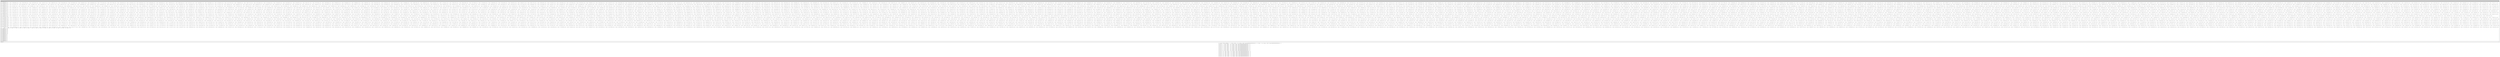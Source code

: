 digraph Mir_0_31 {
    graph [fontname="Courier, monospace"];
    node [fontname="Courier, monospace"];
    edge [fontname="Courier, monospace"];
    label=<fn table::CRC32_TABLE() -&gt; [[u32; Const { ty: usize, kind: Leaf(0x0000000000000100) }]; Const { ty: usize, kind: Leaf(0x0000000000000010) }]<br align="left"/>let mut _1: [u32; Const { ty: usize, kind: Leaf(0x0000000000000100) }];<br align="left"/>let mut _2: [u32; Const { ty: usize, kind: Leaf(0x0000000000000100) }];<br align="left"/>let mut _3: [u32; Const { ty: usize, kind: Leaf(0x0000000000000100) }];<br align="left"/>let mut _4: [u32; Const { ty: usize, kind: Leaf(0x0000000000000100) }];<br align="left"/>let mut _5: [u32; Const { ty: usize, kind: Leaf(0x0000000000000100) }];<br align="left"/>let mut _6: [u32; Const { ty: usize, kind: Leaf(0x0000000000000100) }];<br align="left"/>let mut _7: [u32; Const { ty: usize, kind: Leaf(0x0000000000000100) }];<br align="left"/>let mut _8: [u32; Const { ty: usize, kind: Leaf(0x0000000000000100) }];<br align="left"/>let mut _9: [u32; Const { ty: usize, kind: Leaf(0x0000000000000100) }];<br align="left"/>let mut _10: [u32; Const { ty: usize, kind: Leaf(0x0000000000000100) }];<br align="left"/>let mut _11: [u32; Const { ty: usize, kind: Leaf(0x0000000000000100) }];<br align="left"/>let mut _12: [u32; Const { ty: usize, kind: Leaf(0x0000000000000100) }];<br align="left"/>let mut _13: [u32; Const { ty: usize, kind: Leaf(0x0000000000000100) }];<br align="left"/>let mut _14: [u32; Const { ty: usize, kind: Leaf(0x0000000000000100) }];<br align="left"/>let mut _15: [u32; Const { ty: usize, kind: Leaf(0x0000000000000100) }];<br align="left"/>let mut _16: [u32; Const { ty: usize, kind: Leaf(0x0000000000000100) }];<br align="left"/>>;
    bb0__0_31 [shape="none", label=<<table border="0" cellborder="1" cellspacing="0"><tr><td bgcolor="gray" align="center" colspan="1">0</td></tr><tr><td align="left" balign="left">StorageLive(_1)<br/>_1 = [const 0_u32, const 1996959894_u32, const 3993919788_u32, const 2567524794_u32, const 124634137_u32, const 1886057615_u32, const 3915621685_u32, const 2657392035_u32, const 249268274_u32, const 2044508324_u32, const 3772115230_u32, const 2547177864_u32, const 162941995_u32, const 2125561021_u32, const 3887607047_u32, const 2428444049_u32, const 498536548_u32, const 1789927666_u32, const 4089016648_u32, const 2227061214_u32, const 450548861_u32, const 1843258603_u32, const 4107580753_u32, const 2211677639_u32, const 325883990_u32, const 1684777152_u32, const 4251122042_u32, const 2321926636_u32, const 335633487_u32, const 1661365465_u32, const 4195302755_u32, const 2366115317_u32, const 997073096_u32, const 1281953886_u32, const 3579855332_u32, const 2724688242_u32, const 1006888145_u32, const 1258607687_u32, const 3524101629_u32, const 2768942443_u32, const 901097722_u32, const 1119000684_u32, const 3686517206_u32, const 2898065728_u32, const 853044451_u32, const 1172266101_u32, const 3705015759_u32, const 2882616665_u32, const 651767980_u32, const 1373503546_u32, const 3369554304_u32, const 3218104598_u32, const 565507253_u32, const 1454621731_u32, const 3485111705_u32, const 3099436303_u32, const 671266974_u32, const 1594198024_u32, const 3322730930_u32, const 2970347812_u32, const 795835527_u32, const 1483230225_u32, const 3244367275_u32, const 3060149565_u32, const 1994146192_u32, const 31158534_u32, const 2563907772_u32, const 4023717930_u32, const 1907459465_u32, const 112637215_u32, const 2680153253_u32, const 3904427059_u32, const 2013776290_u32, const 251722036_u32, const 2517215374_u32, const 3775830040_u32, const 2137656763_u32, const 141376813_u32, const 2439277719_u32, const 3865271297_u32, const 1802195444_u32, const 476864866_u32, const 2238001368_u32, const 4066508878_u32, const 1812370925_u32, const 453092731_u32, const 2181625025_u32, const 4111451223_u32, const 1706088902_u32, const 314042704_u32, const 2344532202_u32, const 4240017532_u32, const 1658658271_u32, const 366619977_u32, const 2362670323_u32, const 4224994405_u32, const 1303535960_u32, const 984961486_u32, const 2747007092_u32, const 3569037538_u32, const 1256170817_u32, const 1037604311_u32, const 2765210733_u32, const 3554079995_u32, const 1131014506_u32, const 879679996_u32, const 2909243462_u32, const 3663771856_u32, const 1141124467_u32, const 855842277_u32, const 2852801631_u32, const 3708648649_u32, const 1342533948_u32, const 654459306_u32, const 3188396048_u32, const 3373015174_u32, const 1466479909_u32, const 544179635_u32, const 3110523913_u32, const 3462522015_u32, const 1591671054_u32, const 702138776_u32, const 2966460450_u32, const 3352799412_u32, const 1504918807_u32, const 783551873_u32, const 3082640443_u32, const 3233442989_u32, const 3988292384_u32, const 2596254646_u32, const 62317068_u32, const 1957810842_u32, const 3939845945_u32, const 2647816111_u32, const 81470997_u32, const 1943803523_u32, const 3814918930_u32, const 2489596804_u32, const 225274430_u32, const 2053790376_u32, const 3826175755_u32, const 2466906013_u32, const 167816743_u32, const 2097651377_u32, const 4027552580_u32, const 2265490386_u32, const 503444072_u32, const 1762050814_u32, const 4150417245_u32, const 2154129355_u32, const 426522225_u32, const 1852507879_u32, const 4275313526_u32, const 2312317920_u32, const 282753626_u32, const 1742555852_u32, const 4189708143_u32, const 2394877945_u32, const 397917763_u32, const 1622183637_u32, const 3604390888_u32, const 2714866558_u32, const 953729732_u32, const 1340076626_u32, const 3518719985_u32, const 2797360999_u32, const 1068828381_u32, const 1219638859_u32, const 3624741850_u32, const 2936675148_u32, const 906185462_u32, const 1090812512_u32, const 3747672003_u32, const 2825379669_u32, const 829329135_u32, const 1181335161_u32, const 3412177804_u32, const 3160834842_u32, const 628085408_u32, const 1382605366_u32, const 3423369109_u32, const 3138078467_u32, const 570562233_u32, const 1426400815_u32, const 3317316542_u32, const 2998733608_u32, const 733239954_u32, const 1555261956_u32, const 3268935591_u32, const 3050360625_u32, const 752459403_u32, const 1541320221_u32, const 2607071920_u32, const 3965973030_u32, const 1969922972_u32, const 40735498_u32, const 2617837225_u32, const 3943577151_u32, const 1913087877_u32, const 83908371_u32, const 2512341634_u32, const 3803740692_u32, const 2075208622_u32, const 213261112_u32, const 2463272603_u32, const 3855990285_u32, const 2094854071_u32, const 198958881_u32, const 2262029012_u32, const 4057260610_u32, const 1759359992_u32, const 534414190_u32, const 2176718541_u32, const 4139329115_u32, const 1873836001_u32, const 414664567_u32, const 2282248934_u32, const 4279200368_u32, const 1711684554_u32, const 285281116_u32, const 2405801727_u32, const 4167216745_u32, const 1634467795_u32, const 376229701_u32, const 2685067896_u32, const 3608007406_u32, const 1308918612_u32, const 956543938_u32, const 2808555105_u32, const 3495958263_u32, const 1231636301_u32, const 1047427035_u32, const 2932959818_u32, const 3654703836_u32, const 1088359270_u32, const 936918000_u32, const 2847714899_u32, const 3736837829_u32, const 1202900863_u32, const 817233897_u32, const 3183342108_u32, const 3401237130_u32, const 1404277552_u32, const 615818150_u32, const 3134207493_u32, const 3453421203_u32, const 1423857449_u32, const 601450431_u32, const 3009837614_u32, const 3294710456_u32, const 1567103746_u32, const 711928724_u32, const 3020668471_u32, const 3272380065_u32, const 1510334235_u32, const 755167117_u32]<br/>StorageLive(_2)<br/>_2 = [const 0_u32, const 421212481_u32, const 842424962_u32, const 724390851_u32, const 1684849924_u32, const 2105013317_u32, const 1448781702_u32, const 1329698503_u32, const 3369699848_u32, const 3519200073_u32, const 4210026634_u32, const 3824474571_u32, const 2897563404_u32, const 3048111693_u32, const 2659397006_u32, const 2274893007_u32, const 1254232657_u32, const 1406739216_u32, const 2029285587_u32, const 1643069842_u32, const 783210325_u32, const 934667796_u32, const 479770071_u32, const 92505238_u32, const 2182846553_u32, const 2600511768_u32, const 2955803355_u32, const 2838940570_u32, const 3866582365_u32, const 4285295644_u32, const 3561045983_u32, const 3445231262_u32, const 2508465314_u32, const 2359236067_u32, const 2813478432_u32, const 3198777185_u32, const 4058571174_u32, const 3908292839_u32, const 3286139684_u32, const 3670389349_u32, const 1566420650_u32, const 1145479147_u32, const 1869335592_u32, const 1987116393_u32, const 959540142_u32, const 539646703_u32, const 185010476_u32, const 303839341_u32, const 3745920755_u32, const 3327985586_u32, const 3983561841_u32, const 4100678960_u32, const 3140154359_u32, const 2721170102_u32, const 2300350837_u32, const 2416418868_u32, const 396344571_u32, const 243568058_u32, const 631889529_u32, const 1018359608_u32, const 1945336319_u32, const 1793607870_u32, const 1103436669_u32, const 1490954812_u32, const 4034481925_u32, const 3915546180_u32, const 3259968903_u32, const 3679722694_u32, const 2484439553_u32, const 2366552896_u32, const 2787371139_u32, const 3208174018_u32, const 950060301_u32, const 565965900_u32, const 177645455_u32, const 328046286_u32, const 1556873225_u32, const 1171730760_u32, const 1861902987_u32, const 2011255754_u32, const 3132841300_u32, const 2745199637_u32, const 2290958294_u32, const 2442530455_u32, const 3738671184_u32, const 3352078609_u32, const 3974232786_u32, const 4126854035_u32, const 1919080284_u32, const 1803150877_u32, const 1079293406_u32, const 1498383519_u32, const 370020952_u32, const 253043481_u32, const 607678682_u32, const 1025720731_u32, const 1711106983_u32, const 2095471334_u32, const 1472923941_u32, const 1322268772_u32, const 26324643_u32, const 411738082_u32, const 866634785_u32, const 717028704_u32, const 2904875439_u32, const 3024081134_u32, const 2668790573_u32, const 2248782444_u32, const 3376948395_u32, const 3495106026_u32, const 4219356713_u32, const 3798300520_u32, const 792689142_u32, const 908347575_u32, const 487136116_u32, const 68299317_u32, const 1263779058_u32, const 1380486579_u32, const 2036719216_u32, const 1618931505_u32, const 3890672638_u32, const 4278043327_u32, const 3587215740_u32, const 3435896893_u32, const 2206873338_u32, const 2593195963_u32, const 2981909624_u32, const 2829542713_u32, const 998479947_u32, const 580430090_u32, const 162921161_u32, const 279890824_u32, const 1609522511_u32, const 1190423566_u32, const 1842954189_u32, const 1958874764_u32, const 4082766403_u32, const 3930137346_u32, const 3245109441_u32, const 3631694208_u32, const 2536953671_u32, const 2385372678_u32, const 2768287173_u32, const 3155920004_u32, const 1900120602_u32, const 1750776667_u32, const 1131931800_u32, const 1517083097_u32, const 355290910_u32, const 204897887_u32, const 656092572_u32, const 1040194781_u32, const 3113746450_u32, const 2692952403_u32, const 2343461520_u32, const 2461357009_u32, const 3723805974_u32, const 3304059991_u32, const 4022511508_u32, const 4141455061_u32, const 2919742697_u32, const 3072101800_u32, const 2620513899_u32, const 2234183466_u32, const 3396041197_u32, const 3547351212_u32, const 4166851439_u32, const 3779471918_u32, const 1725839073_u32, const 2143618976_u32, const 1424512099_u32, const 1307796770_u32, const 45282277_u32, const 464110244_u32, const 813994343_u32, const 698327078_u32, const 3838160568_u32, const 4259225593_u32, const 3606301754_u32, const 3488152955_u32, const 2158586812_u32, const 2578602749_u32, const 2996767038_u32, const 2877569151_u32, const 740041904_u32, const 889656817_u32, const 506086962_u32, const 120682355_u32, const 1215357364_u32, const 1366020341_u32, const 2051441462_u32, const 1667084919_u32, const 3422213966_u32, const 3538019855_u32, const 4190942668_u32, const 3772220557_u32, const 2945847882_u32, const 3062702859_u32, const 2644537544_u32, const 2226864521_u32, const 52649286_u32, const 439905287_u32, const 823476164_u32, const 672009861_u32, const 1733269570_u32, const 2119477507_u32, const 1434057408_u32, const 1281543041_u32, const 2167981343_u32, const 2552493150_u32, const 3004082077_u32, const 2853541596_u32, const 3847487515_u32, const 4233048410_u32, const 3613549209_u32, const 3464057816_u32, const 1239502615_u32, const 1358593622_u32, const 2077699477_u32, const 1657543892_u32, const 764250643_u32, const 882293586_u32, const 532408465_u32, const 111204816_u32, const 1585378284_u32, const 1197851309_u32, const 1816695150_u32, const 1968414767_u32, const 974272232_u32, const 587794345_u32, const 136598634_u32, const 289367339_u32, const 2527558116_u32, const 2411481253_u32, const 2760973158_u32, const 3179948583_u32, const 4073438432_u32, const 3956313505_u32, const 3237863010_u32, const 3655790371_u32, const 347922877_u32, const 229101820_u32, const 646611775_u32, const 1066513022_u32, const 1892689081_u32, const 1774917112_u32, const 1122387515_u32, const 1543337850_u32, const 3697634229_u32, const 3313392372_u32, const 3998419255_u32, const 4148705398_u32, const 3087642289_u32, const 2702352368_u32, const 2319436851_u32, const 2468674930_u32]<br/>StorageLive(_3)<br/>_3 = [const 0_u32, const 29518391_u32, const 59036782_u32, const 38190681_u32, const 118073564_u32, const 114017003_u32, const 76381362_u32, const 89069189_u32, const 236147128_u32, const 265370511_u32, const 228034006_u32, const 206958561_u32, const 152762724_u32, const 148411219_u32, const 178138378_u32, const 190596925_u32, const 472294256_u32, const 501532999_u32, const 530741022_u32, const 509615401_u32, const 456068012_u32, const 451764635_u32, const 413917122_u32, const 426358261_u32, const 305525448_u32, const 334993663_u32, const 296822438_u32, const 275991697_u32, const 356276756_u32, const 352202787_u32, const 381193850_u32, const 393929805_u32, const 944588512_u32, const 965684439_u32, const 1003065998_u32, const 973863097_u32, const 1061482044_u32, const 1049003019_u32, const 1019230802_u32, const 1023561829_u32, const 912136024_u32, const 933002607_u32, const 903529270_u32, const 874031361_u32, const 827834244_u32, const 815125939_u32, const 852716522_u32, const 856752605_u32, const 611050896_u32, const 631869351_u32, const 669987326_u32, const 640506825_u32, const 593644876_u32, const 580921211_u32, const 551983394_u32, const 556069653_u32, const 712553512_u32, const 733666847_u32, const 704405574_u32, const 675154545_u32, const 762387700_u32, const 749958851_u32, const 787859610_u32, const 792175277_u32, const 1889177024_u32, const 1901651959_u32, const 1931368878_u32, const 1927033753_u32, const 2006131996_u32, const 1985040171_u32, const 1947726194_u32, const 1976933189_u32, const 2122964088_u32, const 2135668303_u32, const 2098006038_u32, const 2093965857_u32, const 2038461604_u32, const 2017599123_u32, const 2047123658_u32, const 2076625661_u32, const 1824272048_u32, const 1836991623_u32, const 1866005214_u32, const 1861914857_u32, const 1807058540_u32, const 1786244187_u32, const 1748062722_u32, const 1777547317_u32, const 1655668488_u32, const 1668093247_u32, const 1630251878_u32, const 1625932113_u32, const 1705433044_u32, const 1684323811_u32, const 1713505210_u32, const 1742760333_u32, const 1222101792_u32, const 1226154263_u32, const 1263738702_u32, const 1251046777_u32, const 1339974652_u32, const 1310460363_u32, const 1281013650_u32, const 1301863845_u32, const 1187289752_u32, const 1191637167_u32, const 1161842422_u32, const 1149379777_u32, const 1103966788_u32, const 1074747507_u32, const 1112139306_u32, const 1133218845_u32, const 1425107024_u32, const 1429406311_u32, const 1467333694_u32, const 1454888457_u32, const 1408811148_u32, const 1379576507_u32, const 1350309090_u32, const 1371438805_u32, const 1524775400_u32, const 1528845279_u32, const 1499917702_u32, const 1487177649_u32, const 1575719220_u32, const 1546255107_u32, const 1584350554_u32, const 1605185389_u32, const 3778354048_u32, const 3774312887_u32, const 3803303918_u32, const 3816007129_u32, const 3862737756_u32, const 3892238699_u32, const 3854067506_u32, const 3833203973_u32, const 4012263992_u32, const 4007927823_u32, const 3970080342_u32, const 3982554209_u32, const 3895452388_u32, const 3924658387_u32, const 3953866378_u32, const 3932773565_u32, const 4245928176_u32, const 4241609415_u32, const 4271336606_u32, const 4283762345_u32, const 4196012076_u32, const 4225268251_u32, const 4187931714_u32, const 4166823541_u32, const 4076923208_u32, const 4072833919_u32, const 4035198246_u32, const 4047918865_u32, const 4094247316_u32, const 4123732899_u32, const 4153251322_u32, const 4132437965_u32, const 3648544096_u32, const 3636082519_u32, const 3673983246_u32, const 3678331705_u32, const 3732010428_u32, const 3753090955_u32, const 3723829714_u32, const 3694611429_u32, const 3614117080_u32, const 3601426159_u32, const 3572488374_u32, const 3576541825_u32, const 3496125444_u32, const 3516976691_u32, const 3555094634_u32, const 3525581405_u32, const 3311336976_u32, const 3298595879_u32, const 3336186494_u32, const 3340255305_u32, const 3260503756_u32, const 3281337595_u32, const 3251864226_u32, const 3222399125_u32, const 3410866088_u32, const 3398419871_u32, const 3368647622_u32, const 3372945905_u32, const 3427010420_u32, const 3448139075_u32, const 3485520666_u32, const 3456284973_u32, const 2444203584_u32, const 2423127159_u32, const 2452308526_u32, const 2481530905_u32, const 2527477404_u32, const 2539934891_u32, const 2502093554_u32, const 2497740997_u32, const 2679949304_u32, const 2659102159_u32, const 2620920726_u32, const 2650438049_u32, const 2562027300_u32, const 2574714131_u32, const 2603727690_u32, const 2599670141_u32, const 2374579504_u32, const 2353749767_u32, const 2383274334_u32, const 2412743529_u32, const 2323684844_u32, const 2336421851_u32, const 2298759554_u32, const 2294686645_u32, const 2207933576_u32, const 2186809023_u32, const 2149495014_u32, const 2178734801_u32, const 2224278612_u32, const 2236720739_u32, const 2266437690_u32, const 2262135309_u32, const 2850214048_u32, const 2820717207_u32, const 2858812622_u32, const 2879680249_u32, const 2934667388_u32, const 2938704459_u32, const 2909776914_u32, const 2897069605_u32, const 2817622296_u32, const 2788420399_u32, const 2759153014_u32, const 2780249921_u32, const 2700618180_u32, const 2704950259_u32, const 2742877610_u32, const 2730399645_u32, const 3049550800_u32, const 3020298727_u32, const 3057690558_u32, const 3078802825_u32, const 2999835404_u32, const 3004150075_u32, const 2974355298_u32, const 2961925461_u32, const 3151438440_u32, const 3121956959_u32, const 3092510214_u32, const 3113327665_u32, const 3168701108_u32, const 3172786307_u32, const 3210370778_u32, const 3197646061_u32]<br/>StorageLive(_4)<br/>_4 = [const 0_u32, const 3099354981_u32, const 2852767883_u32, const 313896942_u32, const 2405603159_u32, const 937357362_u32, const 627793884_u32, const 2648127673_u32, const 3316918511_u32, const 2097696650_u32, const 1874714724_u32, const 3607201537_u32, const 1255587768_u32, const 4067088605_u32, const 3772741427_u32, const 1482887254_u32, const 1343838111_u32, const 3903140090_u32, const 4195393300_u32, const 1118632049_u32, const 3749429448_u32, const 1741137837_u32, const 1970407491_u32, const 3452858150_u32, const 2511175536_u32, const 756094997_u32, const 1067759611_u32, const 2266550430_u32, const 449832999_u32, const 2725482306_u32, const 2965774508_u32, const 142231497_u32, const 2687676222_u32, const 412010587_u32, const 171665333_u32, const 2995192016_u32, const 793786473_u32, const 2548850444_u32, const 2237264098_u32, const 1038456711_u32, const 1703315409_u32, const 3711623348_u32, const 3482275674_u32, const 1999841343_u32, const 3940814982_u32, const 1381529571_u32, const 1089329165_u32, const 4166106984_u32, const 4029413537_u32, const 1217896388_u32, const 1512189994_u32, const 3802027855_u32, const 2135519222_u32, const 3354724499_u32, const 3577784189_u32, const 1845280792_u32, const 899665998_u32, const 2367928107_u32, const 2677414085_u32, const 657096608_u32, const 3137160985_u32, const 37822588_u32, const 284462994_u32, const 2823350519_u32, const 2601801789_u32, const 598228824_u32, const 824021174_u32, const 2309093331_u32, const 343330666_u32, const 2898962447_u32, const 3195996129_u32, const 113467524_u32, const 1587572946_u32, const 3860600759_u32, const 4104763481_u32, const 1276501820_u32, const 3519211397_u32, const 1769898208_u32, const 2076913422_u32, const 3279374443_u32, const 3406630818_u32, const 1941006535_u32, const 1627703081_u32, const 3652755532_u32, const 1148164341_u32, const 4241751952_u32, const 3999682686_u32, const 1457141531_u32, const 247015245_u32, const 3053797416_u32, const 2763059142_u32, const 470583459_u32, const 2178658330_u32, const 963106687_u32, const 735213713_u32, const 2473467892_u32, const 992409347_u32, const 2207944806_u32, const 2435792776_u32, const 697522413_u32, const 3024379988_u32, const 217581361_u32, const 508405983_u32, const 2800865210_u32, const 4271038444_u32, const 1177467017_u32, const 1419450215_u32, const 3962007554_u32, const 1911572667_u32, const 3377213406_u32, const 3690561584_u32, const 1665525589_u32, const 1799331996_u32, const 3548628985_u32, const 3241568279_u32, const 2039091058_u32, const 3831314379_u32, const 1558270126_u32, const 1314193216_u32, const 4142438437_u32, const 2928380019_u32, const 372764438_u32, const 75645176_u32, const 3158189981_u32, const 568925988_u32, const 2572515393_u32, const 2346768303_u32, const 861712586_u32, const 3982079547_u32, const 1441124702_u32, const 1196457648_u32, const 4293663189_u32, const 1648042348_u32, const 3666298377_u32, const 3358779879_u32, const 1888390786_u32, const 686661332_u32, const 2421291441_u32, const 2196002399_u32, const 978858298_u32, const 2811169155_u32, const 523464422_u32, const 226935048_u32, const 3040519789_u32, const 3175145892_u32, const 100435649_u32, const 390670639_u32, const 2952089162_u32, const 841119475_u32, const 2325614998_u32, const 2553003640_u32, const 546822429_u32, const 2029308235_u32, const 3225988654_u32, const 3539796416_u32, const 1782671013_u32, const 4153826844_u32, const 1328167289_u32, const 1570739863_u32, const 3844338162_u32, const 1298864389_u32, const 4124540512_u32, const 3882013070_u32, const 1608431339_u32, const 3255406162_u32, const 2058742071_u32, const 1744848601_u32, const 3501990332_u32, const 2296328682_u32, const 811816591_u32, const 584513889_u32, const 2590678532_u32, const 129869501_u32, const 3204563416_u32, const 2914283062_u32, const 352848211_u32, const 494030490_u32, const 2781751807_u32, const 3078325777_u32, const 264757620_u32, const 2450577869_u32, const 715964072_u32, const 941166918_u32, const 2158327331_u32, const 3636881013_u32, const 1618608400_u32, const 1926213374_u32, const 3396585883_u32, const 1470427426_u32, const 4011365959_u32, const 4255988137_u32, const 1158766284_u32, const 1984818694_u32, const 3471935843_u32, const 3695453837_u32, const 1693991400_u32, const 4180638033_u32, const 1100160564_u32, const 1395044826_u32, const 3952793279_u32, const 3019491049_u32, const 189112716_u32, const 435162722_u32, const 2706139399_u32, const 1016811966_u32, const 2217162459_u32, const 2526189877_u32, const 774831696_u32, const 643086745_u32, const 2666061564_u32, const 2354934034_u32, const 887166583_u32, const 2838900430_u32, const 294275499_u32, const 54519365_u32, const 3145957664_u32, const 3823145334_u32, const 1532818963_u32, const 1240029693_u32, const 4048895640_u32, const 1820460577_u32, const 3560857924_u32, const 3331051178_u32, const 2117577167_u32, const 3598663992_u32, const 1858283101_u32, const 2088143283_u32, const 3301633750_u32, const 1495127663_u32, const 3785470218_u32, const 4078182116_u32, const 1269332353_u32, const 332098007_u32, const 2876706482_u32, const 3116540252_u32, const 25085497_u32, const 2628386432_u32, const 605395429_u32, const 916469259_u32, const 2384220526_u32, const 2254837415_u32, const 1054503362_u32, const 745528876_u32, const 2496903497_u32, const 151290352_u32, const 2981684885_u32, const 2735556987_u32, const 464596510_u32, const 1137851976_u32, const 4218313005_u32, const 3923506883_u32, const 1365741990_u32, const 3434129695_u32, const 1946996346_u32, const 1723425172_u32, const 3724871409_u32]<br/>StorageLive(_5)<br/>_5 = [const 0_u32, const 1029712304_u32, const 2059424608_u32, const 1201699536_u32, const 4118849216_u32, const 3370159984_u32, const 2403399072_u32, const 2988497936_u32, const 812665793_u32, const 219177585_u32, const 1253054625_u32, const 2010132753_u32, const 3320900865_u32, const 4170237105_u32, const 3207642721_u32, const 2186319825_u32, const 1625331586_u32, const 1568718386_u32, const 438355170_u32, const 658566482_u32, const 2506109250_u32, const 2818578674_u32, const 4020265506_u32, const 3535817618_u32, const 1351670851_u32, const 1844508147_u32, const 709922595_u32, const 389064339_u32, const 2769320579_u32, const 2557498163_u32, const 3754961379_u32, const 3803185235_u32, const 3250663172_u32, const 4238411444_u32, const 3137436772_u32, const 2254525908_u32, const 876710340_u32, const 153198708_u32, const 1317132964_u32, const 1944187668_u32, const 4054934725_u32, const 3436268917_u32, const 2339452837_u32, const 3054575125_u32, const 70369797_u32, const 961670069_u32, const 2129760613_u32, const 1133623509_u32, const 2703341702_u32, const 2621542710_u32, const 3689016294_u32, const 3867263574_u32, const 1419845190_u32, const 1774270454_u32, const 778128678_u32, const 318858390_u32, const 2438067015_u32, const 2888948471_u32, const 3952189479_u32, const 3606153623_u32, const 1691440519_u32, const 1504803895_u32, const 504432359_u32, const 594620247_u32, const 1492342857_u32, const 1704161785_u32, const 573770537_u32, const 525542041_u32, const 2910060169_u32, const 2417219385_u32, const 3618876905_u32, const 3939730521_u32, const 1753420680_u32, const 1440954936_u32, const 306397416_u32, const 790849880_u32, const 2634265928_u32, const 2690882808_u32, const 3888375336_u32, const 3668168600_u32, const 940822475_u32, const 91481723_u32, const 1121164459_u32, const 2142483739_u32, const 3448989963_u32, const 4042473659_u32, const 3075684971_u32, const 2318603227_u32, const 140739594_u32, const 889433530_u32, const 1923340138_u32, const 1338244826_u32, const 4259521226_u32, const 3229813626_u32, const 2267247018_u32, const 3124975642_u32, const 2570221389_u32, const 2756861693_u32, const 3824297005_u32, const 3734113693_u32, const 1823658381_u32, const 1372780605_u32, const 376603373_u32, const 722643805_u32, const 2839690380_u32, const 2485261628_u32, const 3548540908_u32, const 4007806556_u32, const 1556257356_u32, const 1638052860_u32, const 637716780_u32, const 459464860_u32, const 4191346895_u32, const 3300051327_u32, const 2199040943_u32, const 3195181599_u32, const 206718479_u32, const 825388991_u32, const 1989285231_u32, const 1274166495_u32, const 3382881038_u32, const 4106388158_u32, const 3009607790_u32, const 2382549470_u32, const 1008864718_u32, const 21111934_u32, const 1189240494_u32, const 2072147742_u32, const 2984685714_u32, const 2357631266_u32, const 3408323570_u32, const 4131834434_u32, const 1147541074_u32, const 2030452706_u32, const 1051084082_u32, const 63335554_u32, const 2174155603_u32, const 3170292451_u32, const 4216760371_u32, const 3325460867_u32, const 1947622803_u32, const 1232499747_u32, const 248909555_u32, const 867575619_u32, const 3506841360_u32, const 3966111392_u32, const 2881909872_u32, const 2527485376_u32, const 612794832_u32, const 434546784_u32, const 1581699760_u32, const 1663499008_u32, const 3782634705_u32, const 3692447073_u32, const 2612412337_u32, const 2799048193_u32, const 351717905_u32, const 697754529_u32, const 1849071985_u32, const 1398190273_u32, const 1881644950_u32, const 1296545318_u32, const 182963446_u32, const 931652934_u32, const 2242328918_u32, const 3100053734_u32, const 4284967478_u32, const 3255255942_u32, const 1079497815_u32, const 2100821479_u32, const 983009079_u32, const 133672583_u32, const 3050795671_u32, const 2293717799_u32, const 3474399735_u32, const 4067887175_u32, const 281479188_u32, const 765927844_u32, const 1778867060_u32, const 1466397380_u32, const 3846680276_u32, const 3626469220_u32, const 2676489652_u32, const 2733102084_u32, const 548881365_u32, const 500656741_u32, const 1517752501_u32, const 1729575173_u32, const 3577210133_u32, const 3898068133_u32, const 2952246901_u32, const 2459410373_u32, const 3910527195_u32, const 3564487019_u32, const 2480257979_u32, const 2931134987_u32, const 479546907_u32, const 569730987_u32, const 1716854139_u32, const 1530213579_u32, const 3647316762_u32, const 3825568426_u32, const 2745561210_u32, const 2663766474_u32, const 753206746_u32, const 293940330_u32, const 1445287610_u32, const 1799716618_u32, const 2314567513_u32, const 3029685993_u32, const 4080348217_u32, const 3461678473_u32, const 2088098201_u32, const 1091956777_u32, const 112560889_u32, const 1003856713_u32, const 3112514712_u32, const 2229607720_u32, const 3276105720_u32, const 4263857736_u32, const 1275433560_u32, const 1902492648_u32, const 918929720_u32, const 195422344_u32, const 685033439_u32, const 364179055_u32, const 1377080511_u32, const 1869921551_u32, const 3713294623_u32, const 3761522863_u32, const 2811507327_u32, const 2599689167_u32, const 413436958_u32, const 633644462_u32, const 1650777982_u32, const 1594160846_u32, const 3978570462_u32, const 3494118254_u32, const 2548332990_u32, const 2860797966_u32, const 1211387997_u32, const 1968470509_u32, const 854852413_u32, const 261368461_u32, const 3182753437_u32, const 2161434413_u32, const 3346310653_u32, const 4195650637_u32, const 2017729436_u32, const 1160000044_u32, const 42223868_u32, const 1071931724_u32, const 2378480988_u32, const 2963576044_u32, const 4144295484_u32, const 3395602316_u32]<br/>StorageLive(_6)<br/>_6 = [const 0_u32, const 3411858341_u32, const 1304994059_u32, const 2257875630_u32, const 2609988118_u32, const 1355649459_u32, const 3596215069_u32, const 486879416_u32, const 3964895853_u32, const 655315400_u32, const 2711298918_u32, const 1791488195_u32, const 2009251963_u32, const 3164476382_u32, const 973758832_u32, const 4048990933_u32, const 64357019_u32, const 3364540734_u32, const 1310630800_u32, const 2235723829_u32, const 2554806413_u32, const 1394316072_u32, const 3582976390_u32, const 517157411_u32, const 4018503926_u32, const 618222419_u32, const 2722963965_u32, const 1762783832_u32, const 1947517664_u32, const 3209171269_u32, const 970744811_u32, const 4068520014_u32, const 128714038_u32, const 3438335635_u32, const 1248109629_u32, const 2167961496_u32, const 2621261600_u32, const 1466012805_u32, const 3522553387_u32, const 447296910_u32, const 3959392091_u32, const 547575038_u32, const 2788632144_u32, const 1835791861_u32, const 1886307661_u32, const 3140622056_u32, const 1034314822_u32, const 4143626211_u32, const 75106221_u32, const 3475428360_u32, const 1236444838_u32, const 2196665603_u32, const 2682996155_u32, const 1421317662_u32, const 3525567664_u32, const 427767573_u32, const 3895035328_u32, const 594892389_u32, const 2782995659_u32, const 1857943406_u32, const 1941489622_u32, const 3101955187_u32, const 1047553757_u32, const 4113347960_u32, const 257428076_u32, const 3288652233_u32, const 1116777319_u32, const 2311878850_u32, const 2496219258_u32, const 1603640287_u32, const 3640781169_u32, const 308099796_u32, const 3809183745_u32, const 676813732_u32, const 2932025610_u32, const 1704983215_u32, const 2023410199_u32, const 3016104370_u32, const 894593820_u32, const 4262377657_u32, const 210634999_u32, const 3352484690_u32, const 1095150076_u32, const 2316991065_u32, const 2535410401_u32, const 1547934020_u32, const 3671583722_u32, const 294336591_u32, const 3772615322_u32, const 729897279_u32, const 2903845777_u32, const 1716123700_u32, const 2068629644_u32, const 2953845545_u32, const 914647431_u32, const 4258839074_u32, const 150212442_u32, const 3282623743_u32, const 1161604689_u32, const 2388688372_u32, const 2472889676_u32, const 1480171241_u32, const 3735940167_u32, const 368132066_u32, const 3836185911_u32, const 805002898_u32, const 2842635324_u32, const 1647574937_u32, const 2134298401_u32, const 3026852996_u32, const 855535146_u32, const 4188192143_u32, const 186781121_u32, const 3229539940_u32, const 1189784778_u32, const 2377547631_u32, const 2427670487_u32, const 1542429810_u32, const 3715886812_u32, const 371670393_u32, const 3882979244_u32, const 741170185_u32, const 2864262823_u32, const 1642462466_u32, const 2095107514_u32, const 3082559007_u32, const 824732849_u32, const 4201955092_u32, const 514856152_u32, const 3589064573_u32, const 1400419795_u32, const 2552522358_u32, const 2233554638_u32, const 1316849003_u32, const 3370776517_u32, const 62202976_u32, const 4075001525_u32, const 968836368_u32, const 3207280574_u32, const 1954014235_u32, const 1769133219_u32, const 2720925446_u32, const 616199592_u32, const 4024870413_u32, const 493229635_u32, const 3594175974_u32, const 1353627464_u32, const 2616354029_u32, const 2264355925_u32, const 1303087088_u32, const 3409966430_u32, const 6498043_u32, const 4046820398_u32, const 979978123_u32, const 3170710821_u32, const 2007099008_u32, const 1789187640_u32, const 2717386141_u32, const 661419827_u32, const 3962610838_u32, const 421269998_u32, const 3527459403_u32, const 1423225061_u32, const 2676515648_u32, const 2190300152_u32, const 1238466653_u32, const 3477467891_u32, const 68755798_u32, const 4115633027_u32, const 1041448998_u32, const 3095868040_u32, const 1943789869_u32, const 1860096405_u32, const 2776760880_u32, const 588673182_u32, const 3897205563_u32, const 449450869_u32, const 3516317904_u32, const 1459794558_u32, const 2623431131_u32, const 2170245475_u32, const 1242006214_u32, const 3432247400_u32, const 131015629_u32, const 4137259288_u32, const 1036337853_u32, const 3142660115_u32, const 1879958454_u32, const 1829294862_u32, const 2790523051_u32, const 549483013_u32, const 3952910752_u32, const 300424884_u32, const 3669282065_u32, const 1545650111_u32, const 2541513754_u32, const 2323209378_u32, const 1092980487_u32, const 3350330793_u32, const 216870412_u32, const 4256931033_u32, const 921128828_u32, const 2960342482_u32, const 2066738807_u32, const 1714085583_u32, const 2910195050_u32, const 736264132_u32, const 3770592353_u32, const 306060335_u32, const 3647131530_u32, const 1610005796_u32, const 2494197377_u32, const 2309971513_u32, const 1123257756_u32, const 3295149874_u32, const 255536279_u32, const 4268596802_u32, const 892423655_u32, const 3013951305_u32, const 2029645036_u32, const 1711070292_u32, const 2929725425_u32, const 674528607_u32, const 3815288570_u32, const 373562242_u32, const 3709388839_u32, const 1535949449_u32, const 2429577516_u32, const 2379569556_u32, const 1183418929_u32, const 3223189663_u32, const 188820282_u32, const 4195850735_u32, const 827017802_u32, const 3084859620_u32, const 2089020225_u32, const 1636228089_u32, const 2866415708_u32, const 743340786_u32, const 3876759895_u32, const 361896217_u32, const 3738094268_u32, const 1482340370_u32, const 2466671543_u32, const 2382584591_u32, const 1163888810_u32, const 3284924932_u32, const 144124321_u32, const 4190215028_u32, const 849168593_u32, const 3020503679_u32, const 2136336858_u32, const 1649465698_u32, const 2836138695_u32, const 798521449_u32, const 3838094284_u32]<br/>StorageLive(_7)<br/>_7 = [const 0_u32, const 2792819636_u32, const 2543784233_u32, const 837294749_u32, const 4098827283_u32, const 1379413927_u32, const 1674589498_u32, const 3316072078_u32, const 871321191_u32, const 2509784531_u32, const 2758827854_u32, const 34034938_u32, const 3349178996_u32, const 1641505216_u32, const 1346337629_u32, const 4131942633_u32, const 1742642382_u32, const 3249117050_u32, const 4030828007_u32, const 1446413907_u32, const 2475800797_u32, const 904311657_u32, const 68069876_u32, const 2725880384_u32, const 1412551337_u32, const 4064729373_u32, const 3283010432_u32, const 1708771380_u32, const 2692675258_u32, const 101317902_u32, const 937551763_u32, const 2442587175_u32, const 3485284764_u32, const 1774858792_u32, const 1478633653_u32, const 4266992385_u32, const 1005723023_u32, const 2642744891_u32, const 2892827814_u32, const 169477906_u32, const 4233263099_u32, const 1512406095_u32, const 1808623314_u32, const 3451546982_u32, const 136139752_u32, const 2926205020_u32, const 2676114113_u32, const 972376437_u32, const 2825102674_u32, const 236236518_u32, const 1073525883_u32, const 2576072655_u32, const 1546420545_u32, const 4200303349_u32, const 3417542760_u32, const 1841601500_u32, const 2609703733_u32, const 1039917185_u32, const 202635804_u32, const 2858742184_u32, const 1875103526_u32, const 3384067218_u32, const 4166835727_u32, const 1579931067_u32, const 1141601657_u32, const 3799809741_u32, const 3549717584_u32, const 1977839588_u32, const 2957267306_u32, const 372464350_u32, const 668680259_u32, const 2175552503_u32, const 2011446046_u32, const 3516084394_u32, const 3766168119_u32, const 1175200131_u32, const 2209029901_u32, const 635180217_u32, const 338955812_u32, const 2990736784_u32, const 601221559_u32, const 2242044419_u32, const 3024812190_u32, const 306049834_u32, const 3617246628_u32, const 1911408144_u32, const 1074125965_u32, const 3866285881_u32, const 272279504_u32, const 3058543716_u32, const 2275784441_u32, const 567459149_u32, const 3832906691_u32, const 1107462263_u32, const 1944752874_u32, const 3583875422_u32, const 2343980261_u32, const 767641425_u32, const 472473036_u32, const 3126744696_u32, const 2147051766_u32, const 3649987394_u32, const 3899029983_u32, const 1309766251_u32, const 3092841090_u32, const 506333494_u32, const 801510315_u32, const 2310084639_u32, const 1276520081_u32, const 3932237093_u32, const 3683203000_u32, const 2113813516_u32, const 3966292011_u32, const 1243601823_u32, const 2079834370_u32, const 3716205238_u32, const 405271608_u32, const 3192979340_u32, const 2411259153_u32, const 701492901_u32, const 3750207052_u32, const 2045810168_u32, const 1209569125_u32, const 4000285905_u32, const 734575199_u32, const 2378150379_u32, const 3159862134_u32, const 438345922_u32, const 2283203314_u32, const 778166598_u32, const 529136603_u32, const 3120492655_u32, const 2086260449_u32, const 3660498261_u32, const 3955679176_u32, const 1303499900_u32, const 3153699989_u32, const 495890209_u32, const 744928700_u32, const 2316418568_u32, const 1337360518_u32, const 3921775410_u32, const 3626602927_u32, const 2120129051_u32, const 4022892092_u32, const 1237286280_u32, const 2018993941_u32, const 3726666913_u32, const 461853231_u32, const 3186645403_u32, const 2350400262_u32, const 711936178_u32, const 3693557851_u32, const 2052076527_u32, const 1270360434_u32, const 3989775046_u32, const 677911624_u32, const 2384402428_u32, const 3220639073_u32, const 427820757_u32, const 1202443118_u32, const 3789347034_u32, const 3493118535_u32, const 1984154099_u32, const 3018127229_u32, const 362020041_u32, const 612099668_u32, const 2181885408_u32, const 1950653705_u32, const 3526596285_u32, const 3822816288_u32, const 1168934804_u32, const 2148251930_u32, const 645706414_u32, const 395618355_u32, const 2984485767_u32, const 544559008_u32, const 2248295444_u32, const 3085590153_u32, const 295523645_u32, const 3560598451_u32, const 1917673479_u32, const 1134918298_u32, const 3855773998_u32, const 328860103_u32, const 3052210803_u32, const 2214924526_u32, const 577903450_u32, const 3889505748_u32, const 1101147744_u32, const 1883911421_u32, const 3594338121_u32, const 3424493451_u32, const 1785369663_u32, const 1535282850_u32, const 4260726038_u32, const 944946072_u32, const 2653270060_u32, const 2949491377_u32, const 163225861_u32, const 4294103532_u32, const 1501944408_u32, const 1752023237_u32, const 3457862513_u32, const 196998655_u32, const 2915761739_u32, const 2619532502_u32, const 978710370_u32, const 2881684293_u32, const 229902577_u32, const 1012666988_u32, const 2586515928_u32, const 1603020630_u32, const 4193987810_u32, const 3356702335_u32, const 1852063179_u32, const 2553040162_u32, const 1046169238_u32, const 263412747_u32, const 2848217023_u32, const 1818454321_u32, const 3390333573_u32, const 4227627032_u32, const 1569420204_u32, const 60859927_u32, const 2782375331_u32, const 2487203646_u32, const 843627658_u32, const 4159668740_u32, const 1368951216_u32, const 1617990445_u32, const 3322386585_u32, const 810543216_u32, const 2520310724_u32, const 2815490393_u32, const 27783917_u32, const 3288386659_u32, const 1652017111_u32, const 1402985802_u32, const 4125677310_u32, const 1685994201_u32, const 3255382381_u32, const 4091620336_u32, const 1435902020_u32, const 2419138250_u32, const 910562686_u32, const 128847843_u32, const 2715354199_u32, const 1469150398_u32, const 4058414858_u32, const 3222168983_u32, const 1719234083_u32, const 2749255853_u32, const 94984985_u32, const 876691844_u32, const 2453031472_u32]<br/>StorageLive(_8)<br/>_8 = [const 0_u32, const 3433693342_u32, const 1109723005_u32, const 2391738339_u32, const 2219446010_u32, const 1222643300_u32, const 3329165703_u32, const 180685081_u32, const 3555007413_u32, const 525277995_u32, const 2445286600_u32, const 1567235158_u32, const 1471092047_u32, const 2600801745_u32, const 361370162_u32, const 3642757804_u32, const 2092642603_u32, const 2953916853_u32, const 1050555990_u32, const 4063508168_u32, const 4176560081_u32, const 878395215_u32, const 3134470316_u32, const 1987983410_u32, const 2942184094_u32, const 1676945920_u32, const 3984272867_u32, const 567356797_u32, const 722740324_u32, const 3887998202_u32, const 1764827929_u32, const 2778407815_u32, const 4185285206_u32, const 903635656_u32, const 3142804779_u32, const 2012833205_u32, const 2101111980_u32, const 2979425330_u32, const 1058630609_u32, const 4088621903_u32, const 714308067_u32, const 3862526333_u32, const 1756790430_u32, const 2753330688_u32, const 2933487385_u32, const 1651734407_u32, const 3975966820_u32, const 542535930_u32, const 2244825981_u32, const 1231508451_u32, const 3353891840_u32, const 188896414_u32, const 25648519_u32, const 3442302233_u32, const 1134713594_u32, const 2399689316_u32, const 1445480648_u32, const 2592229462_u32, const 336416693_u32, const 3634843435_u32, const 3529655858_u32, const 516441772_u32, const 2420588879_u32, const 1559052753_u32, const 698204909_u32, const 3845636723_u32, const 1807271312_u32, const 2803025166_u32, const 2916600855_u32, const 1635634313_u32, const 4025666410_u32, const 593021940_u32, const 4202223960_u32, const 919787974_u32, const 3093159461_u32, const 1962401467_u32, const 2117261218_u32, const 2996361020_u32, const 1008193759_u32, const 4038971457_u32, const 1428616134_u32, const 2576151384_u32, const 386135227_u32, const 3685348389_u32, const 3513580860_u32, const 499580322_u32, const 2471098945_u32, const 1608776415_u32, const 2260985971_u32, const 1248454893_u32, const 3303468814_u32, const 139259792_u32, const 42591881_u32, const 3458459159_u32, const 1085071860_u32, const 2349261162_u32, const 3505103035_u32, const 474062885_u32, const 2463016902_u32, const 1583654744_u32, const 1419882049_u32, const 2550902495_u32, const 377792828_u32, const 3660491170_u32, const 51297038_u32, const 3483679632_u32, const 1093385331_u32, const 2374089965_u32, const 2269427188_u32, const 1273935210_u32, const 3311514249_u32, const 164344343_u32, const 2890961296_u32, const 1627033870_u32, const 4000683757_u32, const 585078387_u32, const 672833386_u32, const 3836780532_u32, const 1782552599_u32, const 2794821769_u32, const 2142603813_u32, const 3005188795_u32, const 1032883544_u32, const 4047146438_u32, const 4227826911_u32, const 928351297_u32, const 3118105506_u32, const 1970307900_u32, const 1396409818_u32, const 2677114180_u32, const 287212199_u32, const 3719594553_u32, const 3614542624_u32, const 467372990_u32, const 2505346141_u32, const 1509854403_u32, const 2162073199_u32, const 1282711281_u32, const 3271268626_u32, const 240228748_u32, const 76845205_u32, const 3359543307_u32, const 1186043880_u32, const 2317064054_u32, const 796964081_u32, const 3811226735_u32, const 1839575948_u32, const 2702160658_u32, const 2882189835_u32, const 1734392469_u32, const 3924802934_u32, const 625327592_u32, const 4234522436_u32, const 818917338_u32, const 3191908409_u32, const 1927981223_u32, const 2016387518_u32, const 3028656416_u32, const 973776579_u32, const 4137723485_u32, const 2857232268_u32, const 1726474002_u32, const 3899187441_u32, const 616751215_u32, const 772270454_u32, const 3803048424_u32, const 1814228491_u32, const 2693328533_u32, const 2041117753_u32, const 3036871847_u32, const 999160644_u32, const 4146592730_u32, const 4259508931_u32, const 826864221_u32, const 3217552830_u32, const 1936586016_u32, const 3606501031_u32, const 442291769_u32, const 2496909786_u32, const 1484378436_u32, const 1388107869_u32, const 2652297411_u32, const 278519584_u32, const 3694387134_u32, const 85183762_u32, const 3384397196_u32, const 1194773103_u32, const 2342308593_u32, const 2170143720_u32, const 1307820918_u32, const 3279733909_u32, const 265733131_u32, const 2057717559_u32, const 3054258089_u32, const 948125770_u32, const 4096344276_u32, const 4276898253_u32, const 843467091_u32, const 3167309488_u32, const 1885556270_u32, const 2839764098_u32, const 1709792284_u32, const 3949353983_u32, const 667704161_u32, const 755585656_u32, const 3785577190_u32, const 1865176325_u32, const 2743489947_u32, const 102594076_u32, const 3401021058_u32, const 1144549729_u32, const 2291298815_u32, const 2186770662_u32, const 1325234296_u32, const 3228729243_u32, const 215514885_u32, const 3589828009_u32, const 424832311_u32, const 2547870420_u32, const 1534552650_u32, const 1370645331_u32, const 2635621325_u32, const 328688686_u32, const 3745342640_u32, const 2211456353_u32, const 1333405183_u32, const 3254067740_u32, const 224338562_u32, const 127544219_u32, const 3408931589_u32, const 1170156774_u32, const 2299866232_u32, const 1345666772_u32, const 2627681866_u32, const 303053225_u32, const 3736746295_u32, const 3565105198_u32, const 416624816_u32, const 2522494803_u32, const 1525692365_u32, const 4285207626_u32, const 868291796_u32, const 3176010551_u32, const 1910772649_u32, const 2065767088_u32, const 3079346734_u32, const 956571085_u32, const 4121828691_u32, const 747507711_u32, const 3760459617_u32, const 1856702594_u32, const 2717976604_u32, const 2831417605_u32, const 1684930971_u32, const 3940615800_u32, const 642451174_u32]<br/>StorageLive(_9)<br/>_9 = [const 0_u32, const 393942083_u32, const 787884166_u32, const 965557445_u32, const 1575768332_u32, const 1251427663_u32, const 1931114890_u32, const 1684106697_u32, const 3151536664_u32, const 2896410203_u32, const 2502855326_u32, const 2186649309_u32, const 3862229780_u32, const 4048545623_u32, const 3368213394_u32, const 3753496529_u32, const 2898281073_u32, const 3149616690_u32, const 2184604407_u32, const 2504883892_u32, const 4046197629_u32, const 3864463166_u32, const 3755621371_u32, const 3366006712_u32, const 387506281_u32, const 6550570_u32, const 971950319_u32, const 781573292_u32, const 1257550181_u32, const 1569695014_u32, const 1677892067_u32, const 1937345952_u32, const 2196865699_u32, const 2508887776_u32, const 2886183461_u32, const 3145514598_u32, const 3743273903_u32, const 3362179052_u32, const 4058774313_u32, const 3868258154_u32, const 958996667_u32, const 777139448_u32, const 400492605_u32, const 10755198_u32, const 1690661303_u32, const 1941857780_u32, const 1244879153_u32, const 1565019506_u32, const 775012562_u32, const 961205393_u32, const 13101140_u32, const 398261271_u32, const 1943900638_u32, const 1688634781_u32, const 1563146584_u32, const 1246801179_u32, const 2515100362_u32, const 2190636681_u32, const 3139390028_u32, const 2892258831_u32, const 3355784134_u32, const 3749586821_u32, const 3874691904_u32, const 4052225795_u32, const 3734110983_u32, const 3387496260_u32, const 4033096577_u32, const 3877584834_u32, const 2206093835_u32, const 2483373640_u32, const 2911402637_u32, const 3136515790_u32, const 1699389727_u32, const 1915860316_u32, const 1270647193_u32, const 1556585946_u32, const 950464531_u32, const 803071056_u32, const 374397077_u32, const 19647702_u32, const 1917993334_u32, const 1697207605_u32, const 1554278896_u32, const 1272937907_u32, const 800985210_u32, const 952435769_u32, const 21510396_u32, const 372452543_u32, const 3381322606_u32, const 3740399405_u32, const 3883715560_u32, const 4027047851_u32, const 2489758306_u32, const 2199758369_u32, const 3130039012_u32, const 2917895847_u32, const 1550025124_u32, const 1259902439_u32, const 1922410786_u32, const 1710144865_u32, const 26202280_u32, const 385139947_u32, const 796522542_u32, const 939715693_u32, const 3887801276_u32, const 4039129087_u32, const 3377269562_u32, const 3728088953_u32, const 3126293168_u32, const 2905368307_u32, const 2493602358_u32, const 2212122229_u32, const 4037264341_u32, const 3889747862_u32, const 3730172755_u32, const 3375300368_u32, const 2907673305_u32, const 3124004506_u32, const 2209987167_u32, const 2495786524_u32, const 1266377165_u32, const 1543533966_u32, const 1703758155_u32, const 1928748296_u32, const 379007169_u32, const 32253058_u32, const 945887303_u32, const 790236164_u32, const 1716846671_u32, const 1898845196_u32, const 1218652361_u32, const 1608006794_u32, const 1002000707_u32, const 750929152_u32, const 357530053_u32, const 36990342_u32, const 3717046871_u32, const 3405166100_u32, const 4084959953_u32, const 3825245842_u32, const 2153902939_u32, const 2535122712_u32, const 2929187805_u32, const 3119304606_u32, const 3398779454_u32, const 3723384445_u32, const 3831720632_u32, const 4078468859_u32, const 2541294386_u32, const 2147616625_u32, const 3113171892_u32, const 2935238647_u32, const 1900929062_u32, const 1714877541_u32, const 1606142112_u32, const 1220599011_u32, const 748794154_u32, const 1004184937_u32, const 39295404_u32, const 355241455_u32, const 3835986668_u32, const 4091516591_u32, const 3394415210_u32, const 3710500393_u32, const 3108557792_u32, const 2922629027_u32, const 2545875814_u32, const 2160455461_u32, const 1601970420_u32, const 1208431799_u32, const 1904871538_u32, const 1727077425_u32, const 43020792_u32, const 367748539_u32, const 744905086_u32, const 991776061_u32, const 1214562461_u32, const 1595921630_u32, const 1720903707_u32, const 1911159896_u32, const 361271697_u32, const 49513938_u32, const 998160663_u32, const 738569556_u32, const 4089209477_u32, const 3838277318_u32, const 3712633347_u32, const 3392233024_u32, const 2924491657_u32, const 3106613194_u32, const 2158369551_u32, const 2547846988_u32, const 3100050248_u32, const 2948339467_u32, const 2519804878_u32, const 2169126797_u32, const 3844821572_u32, const 4065347079_u32, const 3420289730_u32, const 3701894785_u32, const 52404560_u32, const 342144275_u32, const 770279894_u32, const 982687125_u32, const 1593045084_u32, const 1233708063_u32, const 1879431386_u32, const 1736363161_u32, const 336019769_u32, const 58479994_u32, const 988899775_u32, const 764050940_u32, const 1240141877_u32, const 1586496630_u32, const 1729968307_u32, const 1885744368_u32, const 2950685473_u32, const 3097818978_u32, const 2166999975_u32, const 2522013668_u32, const 4063474221_u32, const 3846743662_u32, const 3703937707_u32, const 3418263272_u32, const 976650731_u32, const 760059304_u32, const 348170605_u32, const 62635310_u32, const 1742393575_u32, const 1889649828_u32, const 1227683937_u32, const 1582820386_u32, const 2179867635_u32, const 2526361520_u32, const 2937588597_u32, const 3093503798_u32, const 3691148031_u32, const 3413731004_u32, const 4076100217_u32, const 3851374138_u32, const 2532754330_u32, const 2173556697_u32, const 3087067932_u32, const 2944139103_u32, const 3407516310_u32, const 3697379029_u32, const 3857496592_u32, const 4070026835_u32, const 758014338_u32, const 978679233_u32, const 64506116_u32, const 346250567_u32, const 1891774606_u32, const 1740186829_u32, const 1580472328_u32, const 1229917259_u32]<br/>StorageLive(_10)<br/>_10 = [const 0_u32, const 4022496062_u32, const 83218493_u32, const 3946298115_u32, const 166436986_u32, const 3861498692_u32, const 220098631_u32, const 3806075769_u32, const 332873972_u32, const 4229245898_u32, const 388141257_u32, const 4175494135_u32, const 440197262_u32, const 4127099824_u32, const 516501683_u32, const 4044053389_u32, const 665747944_u32, const 3362581206_u32, const 593187285_u32, const 3432594155_u32, const 776282514_u32, const 3246869164_u32, const 716239279_u32, const 3312622225_u32, const 880394524_u32, const 3686509090_u32, const 814485793_u32, const 3746462239_u32, const 1033003366_u32, const 3528460888_u32, const 963096923_u32, const 3601193573_u32, const 1331495888_u32, const 2694801646_u32, const 1269355501_u32, const 2758457555_u32, const 1186374570_u32, const 2843003028_u32, const 1111716759_u32, const 2910918825_u32, const 1552565028_u32, const 3007850522_u32, const 1484755737_u32, const 3082680359_u32, const 1432478558_u32, const 3131279456_u32, const 1368666979_u32, const 3193329757_u32, const 1760789048_u32, const 2268195078_u32, const 1812353541_u32, const 2210675003_u32, const 1628971586_u32, const 2396670332_u32, const 1710092927_u32, const 2318375233_u32, const 2066006732_u32, const 2498144754_u32, const 2144408305_u32, const 2417195471_u32, const 1926193846_u32, const 2634877320_u32, const 1983558283_u32, const 2583222709_u32, const 2662991776_u32, const 1903717534_u32, const 2588923805_u32, const 1972223139_u32, const 2538711002_u32, const 2022952164_u32, const 2477029351_u32, const 2087066841_u32, const 2372749140_u32, const 1655647338_u32, const 2308478825_u32, const 1717238871_u32, const 2223433518_u32, const 1799654416_u32, const 2155034387_u32, const 1873894445_u32, const 3105130056_u32, const 1456926070_u32, const 3185661557_u32, const 1378041163_u32, const 2969511474_u32, const 1597852940_u32, const 3020617231_u32, const 1539874097_u32, const 2864957116_u32, const 1157737858_u32, const 2922780289_u32, const 1106542015_u32, const 2737333958_u32, const 1290407416_u32, const 2816325371_u32, const 1210047941_u32, const 3521578096_u32, const 1042640718_u32, const 3574781005_u32, const 986759027_u32, const 3624707082_u32, const 936300340_u32, const 3707335735_u32, const 859512585_u32, const 3257943172_u32, const 770846650_u32, const 3334837433_u32, const 688390023_u32, const 3420185854_u32, const 605654976_u32, const 3475911875_u32, const 552361981_u32, const 4132013464_u32, const 428600998_u32, const 4072428965_u32, const 494812827_u32, const 4288816610_u32, const 274747100_u32, const 4216845791_u32, const 345349857_u32, const 3852387692_u32, const 173846098_u32, const 3781891409_u32, const 245988975_u32, const 3967116566_u32, const 62328360_u32, const 3900749099_u32, const 121822741_u32, const 3859089665_u32, const 164061759_u32, const 3807435068_u32, const 221426178_u32, const 4025395579_u32, const 2933317_u32, const 3944446278_u32, const 81334904_u32, const 4124199413_u32, const 437265099_u32, const 4045904328_u32, const 518386422_u32, const 4231653775_u32, const 335250097_u32, const 4174133682_u32, const 386814604_u32, const 3249244393_u32, const 778691543_u32, const 3311294676_u32, const 714879978_u32, const 3359647891_u32, const 662848429_u32, const 3434477742_u32, const 595039120_u32, const 3531393053_u32, const 1035903779_u32, const 3599308832_u32, const 961245982_u32, const 3684132967_u32, const 877986649_u32, const 3747788890_u32, const 815846244_u32, const 2841119441_u32, const 1184522735_u32, const 2913852140_u32, const 1114616274_u32, const 2696129195_u32, const 1332855189_u32, const 2756082326_u32, const 1266946472_u32, const 3129952805_u32, const 1431118107_u32, const 3195705880_u32, const 1371074854_u32, const 3009735263_u32, const 1554415969_u32, const 3079748194_u32, const 1481855324_u32, const 2398522169_u32, const 1630855175_u32, const 2315475716_u32, const 1707159610_u32, const 2266835779_u32, const 1759461501_u32, const 2213084030_u32, const 1814728768_u32, const 2636237773_u32, const 1927520499_u32, const 2580814832_u32, const 1981182158_u32, const 2496293815_u32, const 2064121993_u32, const 2420095882_u32, const 2147340468_u32, const 2025787041_u32, const 2541577631_u32, const 2085281436_u32, const 2475210146_u32, const 1901375195_u32, const 2660681189_u32, const 1973518054_u32, const 2590184920_u32, const 1801997909_u32, const 2225743211_u32, const 1872600680_u32, const 2153772374_u32, const 1652813359_u32, const 2369881361_u32, const 1719025170_u32, const 2310296876_u32, const 1594986313_u32, const 2966676599_u32, const 1541693300_u32, const 3022402634_u32, const 1459236659_u32, const 3107472397_u32, const 1376780046_u32, const 3184366640_u32, const 1288097725_u32, const 2734990467_u32, const 1211309952_u32, const 2817619134_u32, const 1160605639_u32, const 2867791097_u32, const 1104723962_u32, const 2920993988_u32, const 937561457_u32, const 3626001999_u32, const 857201996_u32, const 3704993394_u32, const 1040821515_u32, const 3519792693_u32, const 989625654_u32, const 3577615880_u32, const 607473029_u32, const 3421972155_u32, const 549494200_u32, const 3473077894_u32, const 769584639_u32, const 3256649409_u32, const 690699714_u32, const 3337180924_u32, const 273452185_u32, const 4287555495_u32, const 347692196_u32, const 4219156378_u32, const 430386403_u32, const 4133832669_u32, const 491977950_u32, const 4069562336_u32, const 60542061_u32, const 3965298515_u32, const 124656720_u32, const 3903616878_u32, const 175139863_u32, const 3853649705_u32, const 243645482_u32, const 3779581716_u32]<br/>StorageLive(_11)<br/>_11 = [const 0_u32, const 3247366080_u32, const 1483520449_u32, const 2581751297_u32, const 2967040898_u32, const 1901571138_u32, const 3904227907_u32, const 691737987_u32, const 3133399365_u32, const 2068659845_u32, const 3803142276_u32, const 589399876_u32, const 169513671_u32, const 3415493895_u32, const 1383475974_u32, const 2482566342_u32, const 2935407819_u32, const 1870142219_u32, const 4137319690_u32, const 924099274_u32, const 506443593_u32, const 3751897225_u32, const 1178799752_u32, const 2278412616_u32, const 339027342_u32, const 3585866318_u32, const 1280941135_u32, const 2379694991_u32, const 2766951948_u32, const 1700956620_u32, const 4236308429_u32, const 1024339981_u32, const 2258407383_u32, const 1192382487_u32, const 3740284438_u32, const 528411094_u32, const 910556245_u32, const 4157285269_u32, const 1848198548_u32, const 2946996820_u32, const 1012887186_u32, const 4258378066_u32, const 1681119059_u32, const 2780629139_u32, const 2357599504_u32, const 1292419792_u32, const 3572147409_u32, const 358906641_u32, const 678054684_u32, const 3924071644_u32, const 1879503581_u32, const 2978491677_u32, const 2561882270_u32, const 1497229150_u32, const 3235873119_u32, const 22109855_u32, const 2460592729_u32, const 1395094937_u32, const 3401913240_u32, const 189516888_u32, const 577821147_u32, const 3825075739_u32, const 2048679962_u32, const 3146956762_u32, const 3595049455_u32, const 398902831_u32, const 2384764974_u32, const 1336573934_u32, const 1720805997_u32, const 2803873197_u32, const 1056822188_u32, const 4285729900_u32, const 1821112490_u32, const 2902796138_u32, const 887570795_u32, const 4117339819_u32, const 3696397096_u32, const 500978920_u32, const 2218668777_u32, const 1169222953_u32, const 2025774372_u32, const 3106931428_u32, const 550659301_u32, const 3780950821_u32, const 3362238118_u32, const 166293862_u32, const 2416645991_u32, const 1367722151_u32, const 3262987361_u32, const 66315169_u32, const 2584839584_u32, const 1537170016_u32, const 1923370979_u32, const 3005911075_u32, const 717813282_u32, const 3947244002_u32, const 1356109368_u32, const 2438613496_u32, const 146288633_u32, const 3375820857_u32, const 3759007162_u32, const 562248314_u32, const 3093388411_u32, const 2045739963_u32, const 3927406461_u32, const 731490493_u32, const 2994458300_u32, const 1945440636_u32, const 1523451135_u32, const 2604718911_u32, const 44219710_u32, const 3274466046_u32, const 4263662323_u32, const 1068272947_u32, const 2790189874_u32, const 1740649714_u32, const 1325080945_u32, const 2406874801_u32, const 379033776_u32, const 3608758128_u32, const 1155642294_u32, const 2238671990_u32, const 479005303_u32, const 3708016055_u32, const 4097359924_u32, const 901128180_u32, const 2891217397_u32, const 1843045941_u32, const 2011248031_u32, const 3060787807_u32, const 797805662_u32, const 3993195422_u32, const 3342353949_u32, const 112630237_u32, const 2673147868_u32, const 1591353372_u32, const 3441611994_u32, const 212601626_u32, const 2504944923_u32, const 1421914843_u32, const 2113644376_u32, const 3161815192_u32, const 630660761_u32, const 3826893145_u32, const 3642224980_u32, const 412692116_u32, const 2172340373_u32, const 1089836885_u32, const 1775141590_u32, const 2822790422_u32, const 832715543_u32, const 4029474007_u32, const 1674842129_u32, const 2723860433_u32, const 1001957840_u32, const 4197873168_u32, const 3540870035_u32, const 310623315_u32, const 2338445906_u32, const 1257178514_u32, const 4051548744_u32, const 821257608_u32, const 2836464521_u32, const 1755307081_u32, const 1101318602_u32, const 2150241802_u32, const 432566283_u32, const 3628511179_u32, const 1270766349_u32, const 2318435533_u32, const 332587724_u32, const 3529260300_u32, const 4217841807_u32, const 988411727_u32, const 2735444302_u32, const 1652903566_u32, const 1602977411_u32, const 2651169091_u32, const 132630338_u32, const 3328776322_u32, const 4015131905_u32, const 786223809_u32, const 3074340032_u32, const 1991273216_u32, const 3846741958_u32, const 616972294_u32, const 3173262855_u32, const 2091579847_u32, const 1435626564_u32, const 2485072772_u32, const 234706309_u32, const 3430124101_u32, const 2712218736_u32, const 1613231024_u32, const 4190475697_u32, const 944458353_u32, const 292577266_u32, const 3506339890_u32, const 1226630707_u32, const 2291284467_u32, const 459984181_u32, const 3672380149_u32, const 1124496628_u32, const 2189994804_u32, const 2880683703_u32, const 1782407543_u32, const 4091479926_u32, const 844224694_u32, const 257943739_u32, const 3469817723_u32, const 1462980986_u32, const 2529005242_u32, const 3213269817_u32, const 2114471161_u32, const 3890881272_u32, const 644152632_u32, const 3046902270_u32, const 1947391550_u32, const 3991973951_u32, const 746483711_u32, const 88439420_u32, const 3301680572_u32, const 1563018173_u32, const 2628197501_u32, const 657826727_u32, const 3871046759_u32, const 2136545894_u32, const 3201811878_u32, const 2548879397_u32, const 1449267173_u32, const 3481299428_u32, const 235845156_u32, const 2650161890_u32, const 1551408418_u32, const 3315268387_u32, const 68429027_u32, const 758067552_u32, const 3970035360_u32, const 1967360161_u32, const 3033356129_u32, const 2311284588_u32, const 1213053100_u32, const 3517963949_u32, const 270598509_u32, const 958010606_u32, const 4170500910_u32, const 1635167535_u32, const 2700636911_u32, const 855672361_u32, const 4069415401_u32, const 1802256360_u32, const 2866995240_u32, const 2212099499_u32, const 1113008747_u32, const 3686091882_u32, const 440112042_u32]<br/>StorageLive(_12)<br/>_12 = [const 0_u32, const 2611301487_u32, const 3963330207_u32, const 2006897392_u32, const 50740095_u32, const 2560849680_u32, const 4013794784_u32, const 1956178319_u32, const 101480190_u32, const 2645113489_u32, const 3929532513_u32, const 1905435662_u32, const 84561281_u32, const 2662269422_u32, const 3912356638_u32, const 1922342769_u32, const 202960380_u32, const 2545787283_u32, const 3760419683_u32, const 2072395532_u32, const 253679235_u32, const 2495322860_u32, const 3810871324_u32, const 2021655667_u32, const 169122562_u32, const 2444351341_u32, const 3861841309_u32, const 2106214898_u32, const 152215677_u32, const 2461527058_u32, const 3844685538_u32, const 2123133581_u32, const 405920760_u32, const 2207553431_u32, const 4094313831_u32, const 1873742088_u32, const 456646791_u32, const 2157096168_u32, const 4144791064_u32, const 1823027831_u32, const 507358470_u32, const 2241388905_u32, const 4060492697_u32, const 1772322806_u32, const 490444409_u32, const 2258557462_u32, const 4043311334_u32, const 1789215881_u32, const 338245124_u32, const 2408348267_u32, const 4161972379_u32, const 1672996084_u32, const 388959611_u32, const 2357870868_u32, const 4212429796_u32, const 1622269835_u32, const 304431354_u32, const 2306870421_u32, const 4263435877_u32, const 1706791434_u32, const 287538053_u32, const 2324051946_u32, const 4246267162_u32, const 1723705717_u32, const 811841520_u32, const 2881944479_u32, const 3696765295_u32, const 1207788800_u32, const 862293135_u32, const 2831204576_u32, const 3747484176_u32, const 1157324415_u32, const 913293582_u32, const 2915732833_u32, const 3662962577_u32, const 1106318334_u32, const 896137841_u32, const 2932651550_u32, const 3646055662_u32, const 1123494017_u32, const 1014716940_u32, const 2816349795_u32, const 3493905555_u32, const 1273334012_u32, const 1065181555_u32, const 2765630748_u32, const 3544645612_u32, const 1222882179_u32, const 980888818_u32, const 2714919069_u32, const 3595350637_u32, const 1307180546_u32, const 963712909_u32, const 2731826146_u32, const 3578431762_u32, const 1324336509_u32, const 676490248_u32, const 3019317351_u32, const 3295277719_u32, const 1607253752_u32, const 726947703_u32, const 2968591128_u32, const 3345992168_u32, const 1556776327_u32, const 777919222_u32, const 3053147801_u32, const 3261432937_u32, const 1505806342_u32, const 760750473_u32, const 3070062054_u32, const 3244539670_u32, const 1522987897_u32, const 608862708_u32, const 3220163995_u32, const 3362856811_u32, const 1406423812_u32, const 659339915_u32, const 3169449700_u32, const 3413582868_u32, const 1355966587_u32, const 575076106_u32, const 3118709605_u32, const 3464325525_u32, const 1440228858_u32, const 557894773_u32, const 3135602714_u32, const 3447411434_u32, const 1457397381_u32, const 1623683040_u32, const 4217512847_u32, const 2365387135_u32, const 391757072_u32, const 1673614495_u32, const 4167309552_u32, const 2415577600_u32, const 341804655_u32, const 1724586270_u32, const 4251866481_u32, const 2331019137_u32, const 290835438_u32, const 1707942497_u32, const 4268256782_u32, const 2314648830_u32, const 307490961_u32, const 1826587164_u32, const 4152020595_u32, const 2162433155_u32, const 457265388_u32, const 1876539747_u32, const 4101829900_u32, const 2212636668_u32, const 407333779_u32, const 1792275682_u32, const 4051089549_u32, const 2263378557_u32, const 491595282_u32, const 1775619997_u32, const 4067460082_u32, const 2246988034_u32, const 508239213_u32, const 2029433880_u32, const 3813931127_u32, const 2496473735_u32, const 258500328_u32, const 2079362919_u32, const 3763716872_u32, const 2546668024_u32, const 208559511_u32, const 2130363110_u32, const 3848244873_u32, const 2462145657_u32, const 157552662_u32, const 2113730969_u32, const 3864638966_u32, const 2445764358_u32, const 174205801_u32, const 1961777636_u32, const 4014675339_u32, const 2564147067_u32, const 57707284_u32, const 2011718299_u32, const 3964481268_u32, const 2614361092_u32, const 7778411_u32, const 1927425818_u32, const 3913769845_u32, const 2665066885_u32, const 92077546_u32, const 1910772837_u32, const 3930150922_u32, const 2648673018_u32, const 108709525_u32, const 1352980496_u32, const 3405878399_u32, const 3164554895_u32, const 658115296_u32, const 1403183983_u32, const 3355946752_u32, const 3214507504_u32, const 607924639_u32, const 1453895406_u32, const 3440239233_u32, const 3130208369_u32, const 557218846_u32, const 1437504913_u32, const 3456883198_u32, const 3113552654_u32, const 573589345_u32, const 1555838444_u32, const 3340335491_u32, const 2961681267_u32, const 723707676_u32, const 1606028947_u32, const 3290383100_u32, const 3011612684_u32, const 673504355_u32, const 1521500946_u32, const 3239382909_u32, const 3062619533_u32, const 758026722_u32, const 1505130605_u32, const 3256038402_u32, const 3045975794_u32, const 774417053_u32, const 1217725416_u32, const 3543158663_u32, const 2762906999_u32, const 1057739032_u32, const 1267939479_u32, const 3493229816_u32, const 2812847624_u32, const 1007544935_u32, const 1318679830_u32, const 3577493881_u32, const 2728586121_u32, const 956803046_u32, const 1302285929_u32, const 3594125830_u32, const 2711933174_u32, const 973184153_u32, const 1150152212_u32, const 3743982203_u32, const 2830528651_u32, const 856898788_u32, const 1200346475_u32, const 3694041348_u32, const 2880457716_u32, const 806684571_u32, const 1115789546_u32, const 3643069573_u32, const 2931426933_u32, const 891243034_u32, const 1099408277_u32, const 3659722746_u32, const 2914794762_u32, const 907637093_u32]<br/>StorageLive(_13)<br/>_13 = [const 0_u32, const 3717650821_u32, const 1616688459_u32, const 3184159950_u32, const 3233376918_u32, const 489665299_u32, const 2699419613_u32, const 2104690264_u32, const 1510200173_u32, const 2274691816_u32, const 979330598_u32, const 3888758691_u32, const 2595928571_u32, const 1194090622_u32, const 4209380528_u32, const 661706037_u32, const 3020400346_u32, const 1771143007_u32, const 3562738577_u32, const 164481556_u32, const 1958661196_u32, const 2837976521_u32, const 350386439_u32, const 3379863682_u32, const 3993269687_u32, const 865250354_u32, const 2388181244_u32, const 1406015865_u32, const 784146209_u32, const 4079732388_u32, const 1323412074_u32, const 2474079215_u32, const 3011398645_u32, const 1860735600_u32, const 3542286014_u32, const 246687547_u32, const 1942430051_u32, const 2924607718_u32, const 328963112_u32, const 3456978349_u32, const 3917322392_u32, const 887832861_u32, const 2300653011_u32, const 1421341782_u32, const 700772878_u32, const 4099025803_u32, const 1234716485_u32, const 2483986112_u32, const 125431087_u32, const 3673109674_u32, const 1730500708_u32, const 3132326369_u32, const 3351283641_u32, const 441867836_u32, const 2812031730_u32, const 2047535991_u32, const 1568292418_u32, const 2163009479_u32, const 1025936137_u32, const 3769651852_u32, const 2646824148_u32, const 1079348561_u32, const 4255113631_u32, const 537475098_u32, const 3180171691_u32, const 1612400686_u32, const 3721471200_u32, const 4717925_u32, const 2100624189_u32, const 2694980280_u32, const 493375094_u32, const 3237910515_u32, const 3884860102_u32, const 974691139_u32, const 2278750093_u32, const 1514417672_u32, const 657926224_u32, const 4204917205_u32, const 1198234907_u32, const 2600289438_u32, const 160053105_u32, const 3558665972_u32, const 1775665722_u32, const 3024116671_u32, const 3375586791_u32, const 346391650_u32, const 2842683564_u32, const 1962488105_u32, const 1401545756_u32, const 2384412057_u32, const 869618007_u32, const 3997403346_u32, const 2469432970_u32, const 1319524111_u32, const 4083956673_u32, const 788193860_u32, const 250862174_u32, const 3546612699_u32, const 1856990997_u32, const 3006903952_u32, const 3461001416_u32, const 333211981_u32, const 2920678787_u32, const 1937824774_u32, const 1425017139_u32, const 2305216694_u32, const 883735672_u32, const 3912918525_u32, const 2487837605_u32, const 1239398944_u32, const 4095071982_u32, const 696455019_u32, const 3136584836_u32, const 1734518017_u32, const 3668494799_u32, const 121507914_u32, const 2051872274_u32, const 2816200599_u32, const 437363545_u32, const 3347544796_u32, const 3774328809_u32, const 1029797484_u32, const 2158697122_u32, const 1564328743_u32, const 542033279_u32, const 4258798842_u32, const 1074950196_u32, const 2642717105_u32, const 2691310871_u32, const 2113731730_u32, const 3224801372_u32, const 497043929_u32, const 1624461185_u32, const 3175454212_u32, const 9435850_u32, const 3709412175_u32, const 4201248378_u32, const 671035391_u32, const 2587181873_u32, const 1201904308_u32, const 986750188_u32, const 3880142185_u32, const 1519135143_u32, const 2266689570_u32, const 342721485_u32, const 3388693064_u32, const 1949382278_u32, const 2846355203_u32, const 3570723163_u32, const 155332830_u32, const 3028835344_u32, const 1763607957_u32, const 1315852448_u32, const 2482538789_u32, const 775087595_u32, const 4087626862_u32, const 2396469814_u32, const 1396827059_u32, const 4002123645_u32, const 857560824_u32, const 320106210_u32, const 3464673127_u32, const 1934154665_u32, const 2933785132_u32, const 3551331444_u32, const 238804465_u32, const 3018961215_u32, const 1852270778_u32, const 1226292623_u32, const 2491507722_u32, const 692783300_u32, const 4108177729_u32, const 2309936921_u32, const 1412959900_u32, const 3924976210_u32, const 879016919_u32, const 2803091512_u32, const 2055541181_u32, const 3343875443_u32, const 450471158_u32, const 1739236014_u32, const 3124525867_u32, const 133568485_u32, const 3663777376_u32, const 4245691221_u32, const 545702608_u32, const 2639048222_u32, const 1088059291_u32, const 1034514883_u32, const 3762268230_u32, const 1576387720_u32, const 2153979149_u32, const 501724348_u32, const 3228659001_u32, const 2109407735_u32, const 2687359090_u32, const 3713981994_u32, const 13109167_u32, const 3171052385_u32, const 1620357860_u32, const 1206151121_u32, const 2591211092_u32, const 666423962_u32, const 4197321503_u32, const 2271022407_u32, const 1523307714_u32, const 3875649548_u32, const 982999433_u32, const 2850034278_u32, const 1953942499_u32, const 3384583981_u32, const 338329256_u32, const 1767471344_u32, const 3033506165_u32, const 151375291_u32, const 3566408766_u32, const 4091789579_u32, const 779425934_u32, const 2478797888_u32, const 1311354309_u32, const 861580189_u32, const 4006375960_u32, const 1392910038_u32, const 2391852883_u32, const 2929327945_u32, const 1930372812_u32, const 3469036034_u32, const 324244359_u32, const 1847629279_u32, const 3015068762_u32, const 243015828_u32, const 3555391761_u32, const 4103744548_u32, const 688715169_u32, const 2496043375_u32, const 1229996266_u32, const 874727090_u32, const 3920994103_u32, const 1417671673_u32, const 2313759356_u32, const 446585235_u32, const 3339223062_u32, const 2059594968_u32, const 2807313757_u32, const 3660002053_u32, const 129100416_u32, const 3128657486_u32, const 1743609803_u32, const 1084066558_u32, const 2634765179_u32, const 549535669_u32, const 4250396208_u32, const 2149900392_u32, const 1571961325_u32, const 3765982499_u32, const 1039043750_u32]<br/>StorageLive(_14)<br/>_14 = [const 0_u32, const 2635063670_u32, const 3782132909_u32, const 2086741467_u32, const 430739227_u32, const 2225303149_u32, const 4173482934_u32, const 1707977408_u32, const 861478454_u32, const 2924937024_u32, const 3526875803_u32, const 1329085421_u32, const 720736557_u32, const 3086643291_u32, const 3415954816_u32, const 1452586230_u32, const 1722956908_u32, const 4223524122_u32, const 2279405761_u32, const 450042295_u32, const 2132718455_u32, const 3792785921_u32, const 2658170842_u32, const 58693292_u32, const 1441473114_u32, const 3370435372_u32, const 3028674295_u32, const 696911745_u32, const 1279765825_u32, const 3511176247_u32, const 2905172460_u32, const 807831706_u32, const 3445913816_u32, const 1349228974_u32, const 738901109_u32, const 2969918723_u32, const 3569940419_u32, const 1237784245_u32, const 900084590_u32, const 2829701656_u32, const 4265436910_u32, const 1664255896_u32, const 525574723_u32, const 2187084597_u32, const 3885099509_u32, const 2057177219_u32, const 117386584_u32, const 2616249390_u32, const 2882946228_u32, const 920233410_u32, const 1253605401_u32, const 3619119471_u32, const 2994391983_u32, const 796207833_u32, const 1393823490_u32, const 3457937012_u32, const 2559531650_u32, const 92322804_u32, const 2044829231_u32, const 3840835417_u32, const 2166609305_u32, const 472659183_u32, const 1615663412_u32, const 4249022530_u32, const 1102706673_u32, const 3702920839_u32, const 2698457948_u32, const 1037619754_u32, const 1477802218_u32, const 3306854812_u32, const 3111894087_u32, const 611605809_u32, const 1927342535_u32, const 4025419953_u32, const 2475568490_u32, const 243387420_u32, const 1800169180_u32, const 4131620778_u32, const 2317525617_u32, const 388842247_u32, const 655084445_u32, const 3120835307_u32, const 3328511792_u32, const 1533734470_u32, const 1051149446_u32, const 2745738736_u32, const 3754524715_u32, const 1120297309_u32, const 340972971_u32, const 2304586973_u32, const 4114354438_u32, const 1748234352_u32, const 234773168_u32, const 2431761350_u32, const 3968900637_u32, const 1906278251_u32, const 2363330345_u32, const 299003487_u32, const 1840466820_u32, const 4038896370_u32, const 2507210802_u32, const 142532932_u32, const 1948239007_u32, const 3910149609_u32, const 3213136159_u32, const 579563625_u32, const 1592415666_u32, const 3286611140_u32, const 2787646980_u32, const 992477042_u32, const 1195825833_u32, const 3662232543_u32, const 3933188933_u32, const 2002801203_u32, const 184645608_u32, const 2517538462_u32, const 4089658462_u32, const 1858919720_u32, const 313391347_u32, const 2409765253_u32, const 3644239219_u32, const 1144605701_u32, const 945318366_u32, const 2773977256_u32, const 3231326824_u32, const 1570095902_u32, const 569697989_u32, const 3170568115_u32, const 2205413346_u32, const 511446676_u32, const 1646078799_u32, const 4279421497_u32, const 2598330617_u32, const 131105167_u32, const 2075239508_u32, const 3871229218_u32, const 2955604436_u32, const 757403810_u32, const 1363424633_u32, const 3427521551_u32, const 2844163791_u32, const 881434553_u32, const 1223211618_u32, const 3588709140_u32, const 3854685070_u32, const 2026779384_u32, const 78583587_u32, const 2577462869_u32, const 4235025557_u32, const 1633861091_u32, const 486774840_u32, const 2148301134_u32, const 3600338360_u32, const 1268198606_u32, const 938871061_u32, const 2868504675_u32, const 3476308643_u32, const 1379640277_u32, const 777684494_u32, const 3008718712_u32, const 1310168890_u32, const 3541595724_u32, const 2943964055_u32, const 846639841_u32, const 1471879201_u32, const 3400857943_u32, const 3067468940_u32, const 735723002_u32, const 2102298892_u32, const 3762382970_u32, const 2619362721_u32, const 19901655_u32, const 1692534295_u32, const 4193118049_u32, const 2240594618_u32, const 411247564_u32, const 681945942_u32, const 3047836192_u32, const 3385552891_u32, const 1422167693_u32, const 822682701_u32, const 2886124859_u32, const 3496468704_u32, const 1298661782_u32, const 469546336_u32, const 2264093718_u32, const 4203901389_u32, const 1738379451_u32, const 38812283_u32, const 2673859341_u32, const 3812556502_u32, const 2117148576_u32, const 3268024339_u32, const 1606809957_u32, const 598006974_u32, const 3198893512_u32, const 3680933640_u32, const 1181316734_u32, const 973624229_u32, const 2802299603_u32, const 4052944421_u32, const 1822222163_u32, const 285065864_u32, const 2381456382_u32, const 3896478014_u32, const 1966106696_u32, const 156323219_u32, const 2489232613_u32, const 2759337087_u32, const 964150537_u32, const 1159127250_u32, const 3625517476_u32, const 3184831332_u32, const 551242258_u32, const 1555722185_u32, const 3249901247_u32, const 2535537225_u32, const 170842943_u32, const 1984954084_u32, const 3946848146_u32, const 2391651666_u32, const 327308324_u32, const 1877176831_u32, const 4075589769_u32, const 263086283_u32, const 2460058045_u32, const 4005602406_u32, const 1942963472_u32, const 369291216_u32, const 2332888742_u32, const 4151061373_u32, const 1784924683_u32, const 1022852861_u32, const 2717425547_u32, const 3717839440_u32, const 1083595558_u32, const 626782694_u32, const 3092517008_u32, const 3291821387_u32, const 1497027645_u32, const 1763466407_u32, const 4094934481_u32, const 2289211402_u32, const 360544636_u32, const 1890636732_u32, const 3988730570_u32, const 2447251217_u32, const 215086695_u32, const 1514488465_u32, const 3343557607_u32, const 3140191804_u32, const 639919946_u32, const 1139395978_u32, const 3739626748_u32, const 2726758695_u32, const 1065936977_u32]<br/>StorageLive(_15)<br/>_15 = [const 0_u32, const 3120290792_u32, const 2827399569_u32, const 293431929_u32, const 2323408227_u32, const 864534155_u32, const 586863858_u32, const 2600537882_u32, const 3481914503_u32, const 1987188591_u32, const 1729068310_u32, const 3740575486_u32, const 1173727716_u32, const 4228805132_u32, const 3983743093_u32, const 1418249117_u32, const 1147313999_u32, const 4254680231_u32, const 3974377182_u32, const 1428157750_u32, const 3458136620_u32, const 2011505092_u32, const 1721256893_u32, const 3747844181_u32, const 2347455432_u32, const 839944224_u32, const 594403929_u32, const 2593536433_u32, const 26687147_u32, const 3094146371_u32, const 2836498234_u32, const 283794642_u32, const 2294627998_u32, const 826205558_u32, const 541298447_u32, const 2578994407_u32, const 45702141_u32, const 3141697557_u32, const 2856315500_u32, const 331624836_u32, const 1196225049_u32, const 4273416689_u32, const 4023010184_u32, const 1446090848_u32, const 3442513786_u32, const 1959480466_u32, const 1706436331_u32, const 3696098563_u32, const 3433538001_u32, const 1968994873_u32, const 1679888448_u32, const 3722103720_u32, const 1188807858_u32, const 4280295258_u32, const 3999102243_u32, const 1470541515_u32, const 53374294_u32, const 3134568126_u32, const 2879970503_u32, const 307431215_u32, const 2303854645_u32, const 816436189_u32, const 567589284_u32, const 2553242188_u32, const 3405478781_u32, const 1929420949_u32, const 1652411116_u32, const 3682996484_u32, const 1082596894_u32, const 4185703926_u32, const 3892424591_u32, const 1375368295_u32, const 91404282_u32, const 3163122706_u32, const 2918450795_u32, const 336584067_u32, const 2400113305_u32, const 922028401_u32, const 663249672_u32, const 2658384096_u32, const 2392450098_u32, const 929185754_u32, const 639587747_u32, const 2682555979_u32, const 82149713_u32, const 3172883129_u32, const 2892181696_u32, const 362343208_u32, const 1091578037_u32, const 4176212829_u32, const 3918960932_u32, const 1349337804_u32, const 3412872662_u32, const 1922537022_u32, const 1676344391_u32, const 3658557359_u32, const 1111377379_u32, const 4224032267_u32, const 3937989746_u32, const 1396912026_u32, const 3359776896_u32, const 1908013928_u32, const 1623494929_u32, const 3644803833_u32, const 2377615716_u32, const 877417100_u32, const 623982837_u32, const 2630542109_u32, const 130804743_u32, const 3190831087_u32, const 2941083030_u32, const 381060734_u32, const 106748588_u32, const 3215393092_u32, const 2933549885_u32, const 388083925_u32, const 2350956495_u32, const 903570471_u32, const 614862430_u32, const 2640172470_u32, const 3386185259_u32, const 1882115523_u32, const 1632872378_u32, const 3634920530_u32, const 1135178568_u32, const 4199721120_u32, const 3945775833_u32, const 1389631793_u32, const 1317531835_u32, const 4152109907_u32, const 3858841898_u32, const 1610259138_u32, const 3304822232_u32, const 2097172016_u32, const 1820140617_u32, const 3582394273_u32, const 2165193788_u32, const 955639764_u32, const 696815021_u32, const 2423477829_u32, const 192043359_u32, const 2995356343_u32, const 2750736590_u32, const 437203750_u32, const 182808564_u32, const 3005133852_u32, const 2724453989_u32, const 462947725_u32, const 2157513367_u32, const 962777471_u32, const 673168134_u32, const 2447663342_u32, const 3312231283_u32, const 2090301595_u32, const 1844056802_u32, const 3557935370_u32, const 1326499344_u32, const 4142603768_u32, const 3885397889_u32, const 1584245865_u32, const 3326266917_u32, const 2142836173_u32, const 1858371508_u32, const 3611272284_u32, const 1279175494_u32, const 4123357358_u32, const 3837270743_u32, const 1564721471_u32, const 164299426_u32, const 2955991370_u32, const 2706223923_u32, const 414607579_u32, const 2209834945_u32, const 978107433_u32, const 724686416_u32, const 2462715320_u32, const 2183156074_u32, const 1004243586_u32, const 715579643_u32, const 2472360723_u32, const 140260361_u32, const 2980573153_u32, const 2698675608_u32, const 421617264_u32, const 1302961645_u32, const 4099032581_u32, const 3845074044_u32, const 1557460884_u32, const 3352688782_u32, const 2116952934_u32, const 1867729183_u32, const 3601371895_u32, const 2222754758_u32, const 1032278062_u32, const 754596439_u32, const 2499928511_u32, const 234942117_u32, const 3086693709_u32, const 2793824052_u32, const 528319708_u32, const 1274365761_u32, const 4061043881_u32, const 3816027856_u32, const 1518873912_u32, const 3246989858_u32, const 2020800970_u32, const 1762628531_u32, const 3505670235_u32, const 3223196809_u32, const 2045103969_u32, const 1754834200_u32, const 3512958704_u32, const 1247965674_u32, const 4086934018_u32, const 3806642299_u32, const 1528765331_u32, const 261609486_u32, const 3060532198_u32, const 2802936223_u32, const 518697591_u32, const 2246819181_u32, const 1007707781_u32, const 762121468_u32, const 2492913428_u32, const 213497176_u32, const 3041029808_u32, const 2755593417_u32, const 499441441_u32, const 2261110843_u32, const 1061030867_u32, const 776167850_u32, const 2545465922_u32, const 3274734047_u32, const 2060165687_u32, const 1807140942_u32, const 3528266662_u32, const 1229724860_u32, const 4038575956_u32, const 3788156205_u32, const 1479636677_u32, const 1222322711_u32, const 4045468159_u32, const 3764231046_u32, const 1504067694_u32, const 3265744756_u32, const 2069664924_u32, const 1780612837_u32, const 3554288909_u32, const 2270357136_u32, const 1051278712_u32, const 802445057_u32, const 2519698665_u32, const 221152243_u32, const 3033880603_u32, const 2779263586_u32, const 475261322_u32]<br/>StorageLive(_16)<br/>_16 = [const 0_u32, const 2926088593_u32, const 2275419491_u32, const 701019378_u32, const 3560000647_u32, const 2052709654_u32, const 1402038756_u32, const 4261017717_u32, const 1930665807_u32, const 3715829470_u32, const 4105419308_u32, const 1524313021_u32, const 2804077512_u32, const 155861593_u32, const 545453739_u32, const 2397726522_u32, const 3861331614_u32, const 1213181711_u32, const 1636244477_u32, const 3488582252_u32, const 840331801_u32, const 2625561480_u32, const 3048626042_u32, const 467584747_u32, const 2503254481_u32, const 995897408_u32, const 311723186_u32, const 3170637091_u32, const 1090907478_u32, const 4016929991_u32, const 3332753461_u32, const 1758288292_u32, const 390036349_u32, const 3109546732_u32, const 2426363422_u32, const 1056427919_u32, const 3272488954_u32, const 1835443819_u32, const 1152258713_u32, const 3938878216_u32, const 1680663602_u32, const 3393484195_u32, const 3817652561_u32, const 1306808512_u32, const 2954733749_u32, const 510998820_u32, const 935169494_u32, const 2580880455_u32, const 4044899811_u32, const 1601229938_u32, const 1991794816_u32, const 3637571857_u32, const 623446372_u32, const 2336332021_u32, const 2726898695_u32, const 216120726_u32, const 2181814956_u32, const 744704829_u32, const 95158223_u32, const 2881711710_u32, const 1446680107_u32, const 4166125498_u32, const 3516576584_u32, const 2146575065_u32, const 780072698_u32, const 2148951915_u32, const 2849952665_u32, const 129384968_u32, const 4199529085_u32, const 1411853292_u32, const 2112855838_u32, const 3548843663_u32, const 1567451573_u32, const 4077254692_u32, const 3670887638_u32, const 1957027143_u32, const 2304517426_u32, const 657765539_u32, const 251396177_u32, const 2694091200_u32, const 3361327204_u32, const 1714510325_u32, const 1341779207_u32, const 3784408214_u32, const 476611811_u32, const 2986349938_u32, const 2613617024_u32, const 899690513_u32, const 3142211371_u32, const 354600634_u32, const 1021997640_u32, const 2458051545_u32, const 1870338988_u32, const 3239283261_u32, const 3906682575_u32, const 1186180958_u32, const 960597383_u32, const 2536053782_u32, const 3202459876_u32, const 277428597_u32, const 3983589632_u32, const 1125666961_u32, const 1792074851_u32, const 3300423154_u32, const 1246892744_u32, const 3829039961_u32, const 3455203243_u32, const 1671079482_u32, const 2657312335_u32, const 806080478_u32, const 432241452_u32, const 3081497277_u32, const 3748049689_u32, const 1896751752_u32, const 1489409658_u32, const 4138600427_u32, const 190316446_u32, const 2772397583_u32, const 2365053693_u32, const 580864876_u32, const 2893360214_u32, const 35503559_u32, const 735381813_u32, const 2243795108_u32, const 2017747153_u32, const 3593269568_u32, const 4293150130_u32, const 1368183843_u32, const 1560145396_u32, const 4069882981_u32, const 3680356503_u32, const 1966430470_u32, const 2295112051_u32, const 648294626_u32, const 258769936_u32, const 2701399425_u32, const 804156091_u32, const 2173100842_u32, const 2823706584_u32, const 103204425_u32, const 4225711676_u32, const 1438101421_u32, const 2088704863_u32, const 3524758222_u32, const 3134903146_u32, const 347226875_u32, const 1031468553_u32, const 2467456920_u32, const 1860935661_u32, const 3229814396_u32, const 3914054286_u32, const 1193487135_u32, const 3385412645_u32, const 1738661300_u32, const 1315531078_u32, const 3758225623_u32, const 502792354_u32, const 3012596019_u32, const 2589468097_u32, const 875607120_u32, const 1271043721_u32, const 3853125400_u32, const 3429020650_u32, const 1644831355_u32, const 2683558414_u32, const 832261023_u32, const 408158061_u32, const 3057348348_u32, const 953223622_u32, const 2528745559_u32, const 3211865253_u32, const 286899508_u32, const 3974120769_u32, const 1116263632_u32, const 1799381026_u32, const 3307794867_u32, const 2917509143_u32, const 59586950_u32, const 709201268_u32, const 2217549029_u32, const 2043995280_u32, const 3619452161_u32, const 4269064691_u32, const 1344032866_u32, const 3740677976_u32, const 1889445577_u32, const 1498812987_u32, const 4148069290_u32, const 180845535_u32, const 2762992206_u32, const 2372361916_u32, const 588238637_u32, const 1921194766_u32, const 3706423967_u32, const 4112727661_u32, const 1531686908_u32, const 2796705673_u32, const 148555288_u32, const 554857194_u32, const 2407195515_u32, const 26248257_u32, const 2952271312_u32, const 2251333922_u32, const 676868275_u32, const 3584149702_u32, const 2076793175_u32, const 1375858085_u32, const 4234771508_u32, const 2493785488_u32, const 986493953_u32, const 319029491_u32, const 3178008930_u32, const 1083533591_u32, const 4009621638_u32, const 3342158964_u32, const 1767759333_u32, const 3887577823_u32, const 1239362382_u32, const 1612160956_u32, const 3464433197_u32, const 864482904_u32, const 2649647049_u32, const 3022443323_u32, const 441336490_u32, const 1706844275_u32, const 3419730402_u32, const 3793503504_u32, const 1282724993_u32, const 2978819316_u32, const 535149925_u32, const 908921239_u32, const 2554697734_u32, const 380632892_u32, const 3100077741_u32, const 2433735263_u32, const 1063734222_u32, const 3265180603_u32, const 1828069930_u32, const 1161729752_u32, const 3948283721_u32, const 2207997677_u32, const 770953084_u32, const 71007118_u32, const 2857626143_u32, const 1470763626_u32, const 4190274555_u32, const 3490330377_u32, const 2120394392_u32, const 4035494306_u32, const 1591758899_u32, const 1999168705_u32, const 3644880208_u32, const 616140069_u32, const 2328960180_u32, const 2736367686_u32, const 225524183_u32]<br/>_0 = [move _1, move _2, move _3, move _4, move _5, move _6, move _7, move _8, move _9, move _10, move _11, move _12, move _13, move _14, move _15, move _16]<br/>StorageDead(_16)<br/>StorageDead(_15)<br/>StorageDead(_14)<br/>StorageDead(_13)<br/>StorageDead(_12)<br/>StorageDead(_11)<br/>StorageDead(_10)<br/>StorageDead(_9)<br/>StorageDead(_8)<br/>StorageDead(_7)<br/>StorageDead(_6)<br/>StorageDead(_5)<br/>StorageDead(_4)<br/>StorageDead(_3)<br/>StorageDead(_2)<br/>StorageDead(_1)<br/></td></tr><tr><td align="left">return</td></tr></table>>];
}
